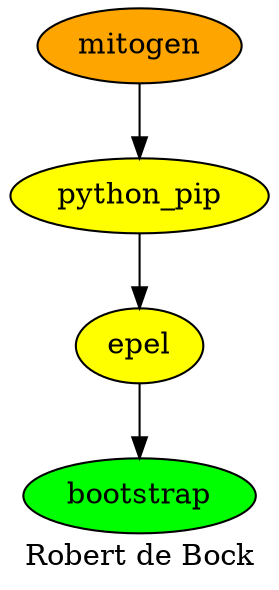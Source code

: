 digraph PhiloDilemma {
  label = "Robert de Bock" ;
  overlap=false
  {
    bootstrap [fillcolor=green style=filled]
    epel [fillcolor=yellow style=filled]
    "python_pip" [fillcolor=yellow style=filled]
    mitogen [fillcolor=orange style=filled]
  }
  epel -> bootstrap
  "python_pip" -> epel
  mitogen -> "python_pip"
}
